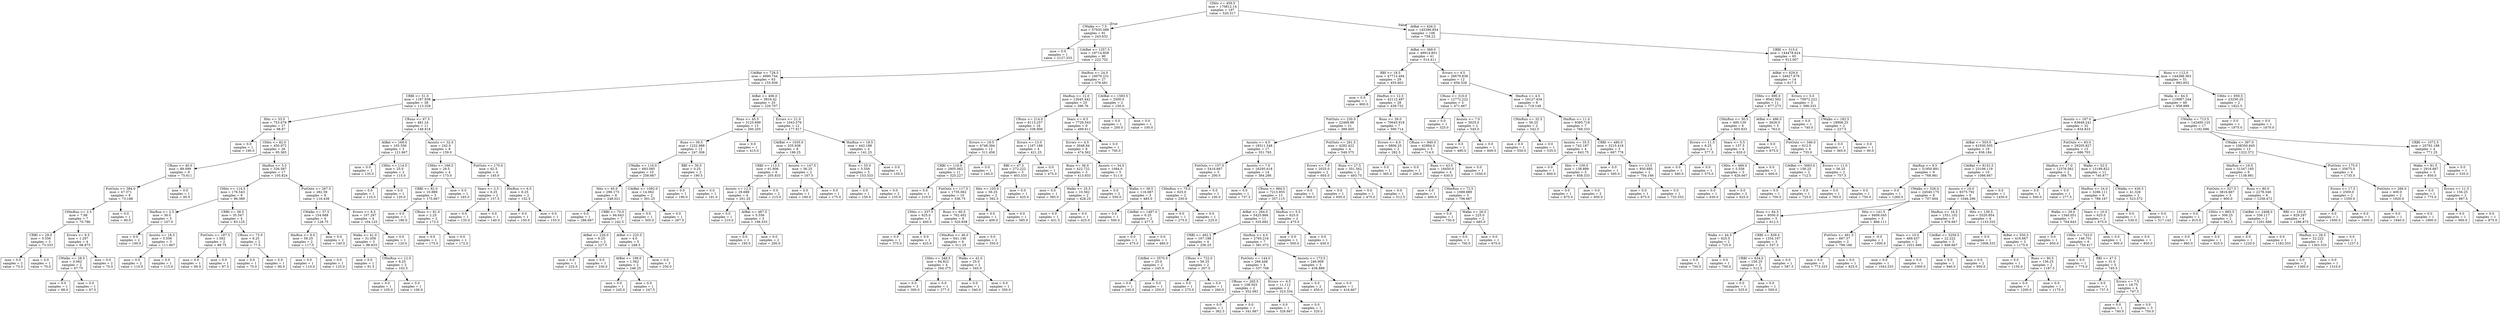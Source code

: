 digraph Tree {
node [shape=box] ;
0 [label="CHits <= 459.5\nmse = 170812.14\nsamples = 197\nvalue = 520.517"] ;
1 [label="CWalks <= 7.5\nmse = 57935.089\nsamples = 91\nvalue = 243.632"] ;
0 -> 1 [labeldistance=2.5, labelangle=45, headlabel="True"] ;
2 [label="mse = 0.0\nsamples = 1\nvalue = 2127.333"] ;
1 -> 2 ;
3 [label="CAtBat <= 1257.5\nmse = 18714.858\nsamples = 90\nvalue = 222.702"] ;
1 -> 3 ;
4 [label="CAtBat <= 728.5\nmse = 4990.744\nsamples = 63\nvalue = 155.939"] ;
3 -> 4 ;
5 [label="CRBI <= 51.0\nmse = 1187.938\nsamples = 38\nvalue = 113.329"] ;
4 -> 5 ;
6 [label="Hits <= 33.5\nmse = 753.678\nsamples = 27\nvalue = 98.87"] ;
5 -> 6 ;
7 [label="mse = 0.0\nsamples = 1\nvalue = 190.0"] ;
6 -> 7 ;
8 [label="CHits <= 82.0\nmse = 450.972\nsamples = 26\nvalue = 95.365"] ;
6 -> 8 ;
9 [label="CRuns <= 40.0\nmse = 89.099\nsamples = 9\nvalue = 75.611"] ;
8 -> 9 ;
10 [label="PutOuts <= 384.0\nmse = 47.371\nsamples = 8\nvalue = 73.188"] ;
9 -> 10 ;
11 [label="CHmRun <= 2.5\nmse = 7.99\nsamples = 7\nvalue = 70.786"] ;
10 -> 11 ;
12 [label="CRBI <= 29.0\nmse = 5.556\nsamples = 3\nvalue = 73.333"] ;
11 -> 12 ;
13 [label="mse = 0.0\nsamples = 2\nvalue = 75.0"] ;
12 -> 13 ;
14 [label="mse = 0.0\nsamples = 1\nvalue = 70.0"] ;
12 -> 14 ;
15 [label="Errors <= 8.5\nmse = 1.297\nsamples = 4\nvalue = 68.875"] ;
11 -> 15 ;
16 [label="CWalks <= 28.5\nmse = 0.062\nsamples = 2\nvalue = 67.75"] ;
15 -> 16 ;
17 [label="mse = 0.0\nsamples = 1\nvalue = 68.0"] ;
16 -> 17 ;
18 [label="mse = 0.0\nsamples = 1\nvalue = 67.5"] ;
16 -> 18 ;
19 [label="mse = 0.0\nsamples = 2\nvalue = 70.0"] ;
15 -> 19 ;
20 [label="mse = 0.0\nsamples = 1\nvalue = 90.0"] ;
10 -> 20 ;
21 [label="mse = 0.0\nsamples = 1\nvalue = 95.0"] ;
9 -> 21 ;
22 [label="HmRun <= 5.5\nmse = 326.587\nsamples = 17\nvalue = 105.824"] ;
8 -> 22 ;
23 [label="CHits <= 114.5\nmse = 176.543\nsamples = 9\nvalue = 96.389"] ;
22 -> 23 ;
24 [label="HmRun <= 2.5\nmse = 36.0\nsamples = 5\nvalue = 107.0"] ;
23 -> 24 ;
25 [label="mse = 0.0\nsamples = 2\nvalue = 100.0"] ;
24 -> 25 ;
26 [label="Assists <= 18.5\nmse = 5.556\nsamples = 3\nvalue = 111.667"] ;
24 -> 26 ;
27 [label="mse = 0.0\nsamples = 2\nvalue = 110.0"] ;
26 -> 27 ;
28 [label="mse = 0.0\nsamples = 1\nvalue = 115.0"] ;
26 -> 28 ;
29 [label="CRBI <= 38.5\nmse = 35.547\nsamples = 4\nvalue = 83.125"] ;
23 -> 29 ;
30 [label="PutOuts <= 187.5\nmse = 1.562\nsamples = 2\nvalue = 88.75"] ;
29 -> 30 ;
31 [label="mse = 0.0\nsamples = 1\nvalue = 90.0"] ;
30 -> 31 ;
32 [label="mse = 0.0\nsamples = 1\nvalue = 87.5"] ;
30 -> 32 ;
33 [label="CRuns <= 73.0\nmse = 6.25\nsamples = 2\nvalue = 77.5"] ;
29 -> 33 ;
34 [label="mse = 0.0\nsamples = 1\nvalue = 75.0"] ;
33 -> 34 ;
35 [label="mse = 0.0\nsamples = 1\nvalue = 80.0"] ;
33 -> 35 ;
36 [label="PutOuts <= 267.5\nmse = 282.59\nsamples = 8\nvalue = 116.438"] ;
22 -> 36 ;
37 [label="CWalks <= 37.5\nmse = 154.688\nsamples = 4\nvalue = 128.75"] ;
36 -> 37 ;
38 [label="HmRun <= 9.0\nmse = 56.25\nsamples = 2\nvalue = 117.5"] ;
37 -> 38 ;
39 [label="mse = 0.0\nsamples = 1\nvalue = 110.0"] ;
38 -> 39 ;
40 [label="mse = 0.0\nsamples = 1\nvalue = 125.0"] ;
38 -> 40 ;
41 [label="mse = 0.0\nsamples = 2\nvalue = 140.0"] ;
37 -> 41 ;
42 [label="Errors <= 8.5\nmse = 107.297\nsamples = 4\nvalue = 104.125"] ;
36 -> 42 ;
43 [label="Walks <= 41.0\nmse = 31.056\nsamples = 3\nvalue = 98.833"] ;
42 -> 43 ;
44 [label="mse = 0.0\nsamples = 1\nvalue = 91.5"] ;
43 -> 44 ;
45 [label="CHmRun <= 12.0\nmse = 6.25\nsamples = 2\nvalue = 102.5"] ;
43 -> 45 ;
46 [label="mse = 0.0\nsamples = 1\nvalue = 105.0"] ;
45 -> 46 ;
47 [label="mse = 0.0\nsamples = 1\nvalue = 100.0"] ;
45 -> 47 ;
48 [label="mse = 0.0\nsamples = 1\nvalue = 120.0"] ;
42 -> 48 ;
49 [label="CRuns <= 67.5\nmse = 481.24\nsamples = 11\nvalue = 148.818"] ;
5 -> 49 ;
50 [label="AtBat <= 169.0\nmse = 105.556\nsamples = 3\nvalue = 121.667"] ;
49 -> 50 ;
51 [label="mse = 0.0\nsamples = 1\nvalue = 135.0"] ;
50 -> 51 ;
52 [label="CHits <= 114.5\nmse = 25.0\nsamples = 2\nvalue = 115.0"] ;
50 -> 52 ;
53 [label="mse = 0.0\nsamples = 1\nvalue = 110.0"] ;
52 -> 53 ;
54 [label="mse = 0.0\nsamples = 1\nvalue = 120.0"] ;
52 -> 54 ;
55 [label="Assists <= 32.0\nmse = 242.0\nsamples = 8\nvalue = 159.0"] ;
49 -> 55 ;
56 [label="CHits <= 166.5\nmse = 29.5\nsamples = 4\nvalue = 173.0"] ;
55 -> 56 ;
57 [label="CRBI <= 82.0\nmse = 10.889\nsamples = 3\nvalue = 175.667"] ;
56 -> 57 ;
58 [label="mse = 0.0\nsamples = 1\nvalue = 180.0"] ;
57 -> 58 ;
59 [label="CRuns <= 81.0\nmse = 2.25\nsamples = 2\nvalue = 173.5"] ;
57 -> 59 ;
60 [label="mse = 0.0\nsamples = 1\nvalue = 175.0"] ;
59 -> 60 ;
61 [label="mse = 0.0\nsamples = 1\nvalue = 172.0"] ;
59 -> 61 ;
62 [label="mse = 0.0\nsamples = 1\nvalue = 165.0"] ;
56 -> 62 ;
63 [label="PutOuts <= 170.0\nmse = 62.5\nsamples = 4\nvalue = 145.0"] ;
55 -> 63 ;
64 [label="Years <= 2.5\nmse = 6.25\nsamples = 2\nvalue = 137.5"] ;
63 -> 64 ;
65 [label="mse = 0.0\nsamples = 1\nvalue = 135.0"] ;
64 -> 65 ;
66 [label="mse = 0.0\nsamples = 1\nvalue = 140.0"] ;
64 -> 66 ;
67 [label="HmRun <= 6.5\nmse = 6.25\nsamples = 2\nvalue = 152.5"] ;
63 -> 67 ;
68 [label="mse = 0.0\nsamples = 1\nvalue = 150.0"] ;
67 -> 68 ;
69 [label="mse = 0.0\nsamples = 1\nvalue = 155.0"] ;
67 -> 69 ;
70 [label="AtBat <= 406.0\nmse = 3816.42\nsamples = 25\nvalue = 220.707"] ;
4 -> 70 ;
71 [label="Runs <= 45.5\nmse = 3125.699\nsamples = 13\nvalue = 260.205"] ;
70 -> 71 ;
72 [label="Runs <= 39.5\nmse = 1222.988\nsamples = 12\nvalue = 247.306"] ;
71 -> 72 ;
73 [label="CWalks <= 116.0\nmse = 693.085\nsamples = 10\nvalue = 258.667"] ;
72 -> 73 ;
74 [label="Hits <= 45.0\nmse = 296.173\nsamples = 8\nvalue = 248.021"] ;
73 -> 74 ;
75 [label="mse = 0.0\nsamples = 1\nvalue = 286.667"] ;
74 -> 75 ;
76 [label="CRBI <= 70.0\nmse = 94.643\nsamples = 7\nvalue = 242.5"] ;
74 -> 76 ;
77 [label="AtBat <= 226.0\nmse = 6.25\nsamples = 2\nvalue = 227.5"] ;
76 -> 77 ;
78 [label="mse = 0.0\nsamples = 1\nvalue = 225.0"] ;
77 -> 78 ;
79 [label="mse = 0.0\nsamples = 1\nvalue = 230.0"] ;
77 -> 79 ;
80 [label="AtBat <= 225.5\nmse = 4.0\nsamples = 5\nvalue = 248.5"] ;
76 -> 80 ;
81 [label="AtBat <= 199.0\nmse = 1.562\nsamples = 2\nvalue = 246.25"] ;
80 -> 81 ;
82 [label="mse = 0.0\nsamples = 1\nvalue = 245.0"] ;
81 -> 82 ;
83 [label="mse = 0.0\nsamples = 1\nvalue = 247.5"] ;
81 -> 83 ;
84 [label="mse = 0.0\nsamples = 3\nvalue = 250.0"] ;
80 -> 84 ;
85 [label="CAtBat <= 1092.0\nmse = 14.062\nsamples = 2\nvalue = 301.25"] ;
73 -> 85 ;
86 [label="mse = 0.0\nsamples = 1\nvalue = 305.0"] ;
85 -> 86 ;
87 [label="mse = 0.0\nsamples = 1\nvalue = 297.5"] ;
85 -> 87 ;
88 [label="RBI <= 30.5\nmse = 0.25\nsamples = 2\nvalue = 190.5"] ;
72 -> 88 ;
89 [label="mse = 0.0\nsamples = 1\nvalue = 190.0"] ;
88 -> 89 ;
90 [label="mse = 0.0\nsamples = 1\nvalue = 191.0"] ;
88 -> 90 ;
91 [label="mse = 0.0\nsamples = 1\nvalue = 415.0"] ;
71 -> 91 ;
92 [label="Errors <= 21.0\nmse = 1043.576\nsamples = 12\nvalue = 177.917"] ;
70 -> 92 ;
93 [label="CAtBat <= 1035.0\nmse = 335.938\nsamples = 8\nvalue = 196.25"] ;
92 -> 93 ;
94 [label="CRBI <= 113.5\nmse = 61.806\nsamples = 6\nvalue = 205.833"] ;
93 -> 94 ;
95 [label="Assists <= 12.5\nmse = 29.688\nsamples = 4\nvalue = 201.25"] ;
94 -> 95 ;
96 [label="mse = 0.0\nsamples = 1\nvalue = 210.0"] ;
95 -> 96 ;
97 [label="AtBat <= 487.5\nmse = 5.556\nsamples = 3\nvalue = 198.333"] ;
95 -> 97 ;
98 [label="mse = 0.0\nsamples = 1\nvalue = 195.0"] ;
97 -> 98 ;
99 [label="mse = 0.0\nsamples = 2\nvalue = 200.0"] ;
97 -> 99 ;
100 [label="mse = 0.0\nsamples = 2\nvalue = 215.0"] ;
94 -> 100 ;
101 [label="Assists <= 147.5\nmse = 56.25\nsamples = 2\nvalue = 167.5"] ;
93 -> 101 ;
102 [label="mse = 0.0\nsamples = 1\nvalue = 160.0"] ;
101 -> 102 ;
103 [label="mse = 0.0\nsamples = 1\nvalue = 175.0"] ;
101 -> 103 ;
104 [label="HmRun <= 18.5\nmse = 442.188\nsamples = 4\nvalue = 141.25"] ;
92 -> 104 ;
105 [label="Runs <= 55.0\nmse = 5.556\nsamples = 3\nvalue = 153.333"] ;
104 -> 105 ;
106 [label="mse = 0.0\nsamples = 1\nvalue = 150.0"] ;
105 -> 106 ;
107 [label="mse = 0.0\nsamples = 2\nvalue = 155.0"] ;
105 -> 107 ;
108 [label="mse = 0.0\nsamples = 1\nvalue = 105.0"] ;
104 -> 108 ;
109 [label="HmRun <= 24.0\nmse = 16070.231\nsamples = 27\nvalue = 378.481"] ;
3 -> 109 ;
110 [label="HmRun <= 12.0\nmse = 12645.442\nsamples = 25\nvalue = 396.76"] ;
109 -> 110 ;
111 [label="CRuns <= 214.0\nmse = 6113.257\nsamples = 16\nvalue = 338.906"] ;
110 -> 111 ;
112 [label="Errors <= 18.5\nmse = 4748.394\nsamples = 12\nvalue = 311.458"] ;
111 -> 112 ;
113 [label="CRBI <= 116.0\nmse = 2905.062\nsamples = 11\nvalue = 325.227"] ;
112 -> 113 ;
114 [label="mse = 0.0\nsamples = 1\nvalue = 210.0"] ;
113 -> 114 ;
115 [label="PutOuts <= 117.5\nmse = 1735.062\nsamples = 10\nvalue = 336.75"] ;
113 -> 115 ;
116 [label="CHits <= 337.5\nmse = 625.0\nsamples = 2\nvalue = 400.0"] ;
115 -> 116 ;
117 [label="mse = 0.0\nsamples = 1\nvalue = 375.0"] ;
116 -> 117 ;
118 [label="mse = 0.0\nsamples = 1\nvalue = 425.0"] ;
116 -> 118 ;
119 [label="Runs <= 60.5\nmse = 762.402\nsamples = 8\nvalue = 320.938"] ;
115 -> 119 ;
120 [label="CHmRun <= 46.0\nmse = 641.146\nsamples = 6\nvalue = 311.25"] ;
119 -> 120 ;
121 [label="CHits <= 349.5\nmse = 94.922\nsamples = 4\nvalue = 294.375"] ;
120 -> 121 ;
122 [label="mse = 0.0\nsamples = 3\nvalue = 300.0"] ;
121 -> 122 ;
123 [label="mse = 0.0\nsamples = 1\nvalue = 277.5"] ;
121 -> 123 ;
124 [label="Walks <= 42.0\nmse = 25.0\nsamples = 2\nvalue = 345.0"] ;
120 -> 124 ;
125 [label="mse = 0.0\nsamples = 1\nvalue = 340.0"] ;
124 -> 125 ;
126 [label="mse = 0.0\nsamples = 1\nvalue = 350.0"] ;
124 -> 126 ;
127 [label="mse = 0.0\nsamples = 2\nvalue = 350.0"] ;
119 -> 127 ;
128 [label="mse = 0.0\nsamples = 1\nvalue = 160.0"] ;
112 -> 128 ;
129 [label="Errors <= 13.0\nmse = 1167.188\nsamples = 4\nvalue = 421.25"] ;
111 -> 129 ;
130 [label="RBI <= 47.5\nmse = 272.222\nsamples = 3\nvalue = 403.333"] ;
129 -> 130 ;
131 [label="Hits <= 105.0\nmse = 56.25\nsamples = 2\nvalue = 392.5"] ;
130 -> 131 ;
132 [label="mse = 0.0\nsamples = 1\nvalue = 400.0"] ;
131 -> 132 ;
133 [label="mse = 0.0\nsamples = 1\nvalue = 385.0"] ;
131 -> 133 ;
134 [label="mse = 0.0\nsamples = 1\nvalue = 425.0"] ;
130 -> 134 ;
135 [label="mse = 0.0\nsamples = 1\nvalue = 475.0"] ;
129 -> 135 ;
136 [label="Years <= 6.5\nmse = 7729.543\nsamples = 9\nvalue = 499.611"] ;
110 -> 136 ;
137 [label="Errors <= 4.5\nmse = 3048.84\nsamples = 8\nvalue = 474.562"] ;
136 -> 137 ;
138 [label="Runs <= 36.0\nmse = 422.722\nsamples = 3\nvalue = 413.833"] ;
137 -> 138 ;
139 [label="mse = 0.0\nsamples = 1\nvalue = 385.0"] ;
138 -> 139 ;
140 [label="Walks <= 25.5\nmse = 10.562\nsamples = 2\nvalue = 428.25"] ;
138 -> 140 ;
141 [label="mse = 0.0\nsamples = 1\nvalue = 431.5"] ;
140 -> 141 ;
142 [label="mse = 0.0\nsamples = 1\nvalue = 425.0"] ;
140 -> 142 ;
143 [label="Assists <= 34.0\nmse = 1084.0\nsamples = 5\nvalue = 511.0"] ;
137 -> 143 ;
144 [label="mse = 0.0\nsamples = 2\nvalue = 550.0"] ;
143 -> 144 ;
145 [label="Walks <= 38.5\nmse = 116.667\nsamples = 3\nvalue = 485.0"] ;
143 -> 145 ;
146 [label="mse = 0.0\nsamples = 1\nvalue = 500.0"] ;
145 -> 146 ;
147 [label="CAtBat <= 1487.0\nmse = 6.25\nsamples = 2\nvalue = 477.5"] ;
145 -> 147 ;
148 [label="mse = 0.0\nsamples = 1\nvalue = 475.0"] ;
147 -> 148 ;
149 [label="mse = 0.0\nsamples = 1\nvalue = 480.0"] ;
147 -> 149 ;
150 [label="mse = 0.0\nsamples = 1\nvalue = 700.0"] ;
136 -> 150 ;
151 [label="CAtBat <= 1593.5\nmse = 2500.0\nsamples = 2\nvalue = 150.0"] ;
109 -> 151 ;
152 [label="mse = 0.0\nsamples = 1\nvalue = 200.0"] ;
151 -> 152 ;
153 [label="mse = 0.0\nsamples = 1\nvalue = 100.0"] ;
151 -> 153 ;
154 [label="AtBat <= 426.5\nmse = 145396.854\nsamples = 106\nvalue = 758.22"] ;
0 -> 154 [labeldistance=2.5, labelangle=-45, headlabel="False"] ;
155 [label="AtBat <= 369.0\nmse = 49914.801\nsamples = 41\nvalue = 514.411"] ;
154 -> 155 ;
156 [label="RBI <= 18.5\nmse = 47713.494\nsamples = 29\nvalue = 455.603"] ;
155 -> 156 ;
157 [label="mse = 0.0\nsamples = 1\nvalue = 900.0"] ;
156 -> 157 ;
158 [label="HmRun <= 12.5\nmse = 42112.497\nsamples = 28\nvalue = 439.732"] ;
156 -> 158 ;
159 [label="PutOuts <= 230.0\nmse = 22469.98\nsamples = 21\nvalue = 389.405"] ;
158 -> 159 ;
160 [label="Assists <= 4.5\nmse = 19311.348\nsamples = 17\nvalue = 351.765"] ;
159 -> 160 ;
161 [label="PutOuts <= 157.0\nmse = 5416.667\nsamples = 3\nvalue = 200.0"] ;
160 -> 161 ;
162 [label="CHmRun <= 75.0\nmse = 625.0\nsamples = 2\nvalue = 250.0"] ;
161 -> 162 ;
163 [label="mse = 0.0\nsamples = 1\nvalue = 275.0"] ;
162 -> 163 ;
164 [label="mse = 0.0\nsamples = 1\nvalue = 225.0"] ;
162 -> 164 ;
165 [label="mse = 0.0\nsamples = 1\nvalue = 100.0"] ;
161 -> 165 ;
166 [label="Assists <= 7.0\nmse = 16295.618\nsamples = 14\nvalue = 384.286"] ;
160 -> 166 ;
167 [label="mse = 0.0\nsamples = 1\nvalue = 737.5"] ;
166 -> 167 ;
168 [label="CRuns <= 984.5\nmse = 7213.955\nsamples = 13\nvalue = 357.115"] ;
166 -> 168 ;
169 [label="AtBat <= 264.0\nmse = 5425.866\nsamples = 11\nvalue = 335.682"] ;
168 -> 169 ;
170 [label="CRBI <= 492.5\nmse = 167.188\nsamples = 4\nvalue = 256.25"] ;
169 -> 170 ;
171 [label="CAtBat <= 3570.5\nmse = 25.0\nsamples = 2\nvalue = 245.0"] ;
170 -> 171 ;
172 [label="mse = 0.0\nsamples = 1\nvalue = 240.0"] ;
171 -> 172 ;
173 [label="mse = 0.0\nsamples = 1\nvalue = 250.0"] ;
171 -> 173 ;
174 [label="CRuns <= 722.0\nmse = 56.25\nsamples = 2\nvalue = 267.5"] ;
170 -> 174 ;
175 [label="mse = 0.0\nsamples = 1\nvalue = 275.0"] ;
174 -> 175 ;
176 [label="mse = 0.0\nsamples = 1\nvalue = 260.0"] ;
174 -> 176 ;
177 [label="HmRun <= 4.0\nmse = 2765.216\nsamples = 7\nvalue = 381.072"] ;
169 -> 177 ;
178 [label="PutOuts <= 144.0\nmse = 266.448\nsamples = 4\nvalue = 337.708"] ;
177 -> 178 ;
179 [label="CRuns <= 265.5\nmse = 108.503\nsamples = 2\nvalue = 352.083"] ;
178 -> 179 ;
180 [label="mse = 0.0\nsamples = 1\nvalue = 362.5"] ;
179 -> 180 ;
181 [label="mse = 0.0\nsamples = 1\nvalue = 341.667"] ;
179 -> 181 ;
182 [label="Errors <= 6.5\nmse = 11.112\nsamples = 2\nvalue = 323.334"] ;
178 -> 182 ;
183 [label="mse = 0.0\nsamples = 1\nvalue = 326.667"] ;
182 -> 183 ;
184 [label="mse = 0.0\nsamples = 1\nvalue = 320.0"] ;
182 -> 184 ;
185 [label="Assists <= 173.5\nmse = 246.909\nsamples = 3\nvalue = 438.889"] ;
177 -> 185 ;
186 [label="mse = 0.0\nsamples = 2\nvalue = 450.0"] ;
185 -> 186 ;
187 [label="mse = 0.0\nsamples = 1\nvalue = 416.667"] ;
185 -> 187 ;
188 [label="HmRun <= 5.5\nmse = 625.0\nsamples = 2\nvalue = 475.0"] ;
168 -> 188 ;
189 [label="mse = 0.0\nsamples = 1\nvalue = 500.0"] ;
188 -> 189 ;
190 [label="mse = 0.0\nsamples = 1\nvalue = 450.0"] ;
188 -> 190 ;
191 [label="PutOuts <= 281.5\nmse = 4282.422\nsamples = 4\nvalue = 549.375"] ;
159 -> 191 ;
192 [label="Errors <= 7.0\nmse = 2025.0\nsamples = 2\nvalue = 605.0"] ;
191 -> 192 ;
193 [label="mse = 0.0\nsamples = 1\nvalue = 560.0"] ;
192 -> 193 ;
194 [label="mse = 0.0\nsamples = 1\nvalue = 650.0"] ;
192 -> 194 ;
195 [label="Runs <= 27.5\nmse = 351.562\nsamples = 2\nvalue = 493.75"] ;
191 -> 195 ;
196 [label="mse = 0.0\nsamples = 1\nvalue = 475.0"] ;
195 -> 196 ;
197 [label="mse = 0.0\nsamples = 1\nvalue = 512.5"] ;
195 -> 197 ;
198 [label="Runs <= 39.0\nmse = 70645.918\nsamples = 7\nvalue = 590.714"] ;
158 -> 198 ;
199 [label="Errors <= 8.0\nmse = 6806.25\nsamples = 2\nvalue = 282.5"] ;
198 -> 199 ;
200 [label="mse = 0.0\nsamples = 1\nvalue = 365.0"] ;
199 -> 200 ;
201 [label="mse = 0.0\nsamples = 1\nvalue = 200.0"] ;
199 -> 201 ;
202 [label="CRuns <= 940.0\nmse = 42984.0\nsamples = 5\nvalue = 714.0"] ;
198 -> 202 ;
203 [label="Runs <= 43.5\nmse = 18450.0\nsamples = 4\nvalue = 630.0"] ;
202 -> 203 ;
204 [label="mse = 0.0\nsamples = 1\nvalue = 400.0"] ;
203 -> 204 ;
205 [label="CHmRun <= 72.5\nmse = 1088.889\nsamples = 3\nvalue = 706.667"] ;
203 -> 205 ;
206 [label="mse = 0.0\nsamples = 1\nvalue = 750.0"] ;
205 -> 206 ;
207 [label="Walks <= 26.5\nmse = 225.0\nsamples = 2\nvalue = 685.0"] ;
205 -> 207 ;
208 [label="mse = 0.0\nsamples = 1\nvalue = 700.0"] ;
207 -> 208 ;
209 [label="mse = 0.0\nsamples = 1\nvalue = 670.0"] ;
207 -> 209 ;
210 [label="mse = 0.0\nsamples = 1\nvalue = 1050.0"] ;
202 -> 210 ;
211 [label="Errors <= 4.5\nmse = 26679.838\nsamples = 12\nvalue = 656.528"] ;
155 -> 211 ;
212 [label="CRuns <= 310.0\nmse = 12772.222\nsamples = 3\nvalue = 471.667"] ;
211 -> 212 ;
213 [label="mse = 0.0\nsamples = 1\nvalue = 325.0"] ;
212 -> 213 ;
214 [label="Assists <= 7.0\nmse = 3025.0\nsamples = 2\nvalue = 545.0"] ;
212 -> 214 ;
215 [label="mse = 0.0\nsamples = 1\nvalue = 490.0"] ;
214 -> 215 ;
216 [label="mse = 0.0\nsamples = 1\nvalue = 600.0"] ;
214 -> 216 ;
217 [label="HmRun <= 4.5\nmse = 16127.434\nsamples = 9\nvalue = 718.148"] ;
211 -> 217 ;
218 [label="CHmRun <= 32.5\nmse = 56.25\nsamples = 2\nvalue = 542.5"] ;
217 -> 218 ;
219 [label="mse = 0.0\nsamples = 1\nvalue = 550.0"] ;
218 -> 219 ;
220 [label="mse = 0.0\nsamples = 1\nvalue = 535.0"] ;
218 -> 220 ;
221 [label="HmRun <= 11.0\nmse = 9385.718\nsamples = 7\nvalue = 768.333"] ;
217 -> 221 ;
222 [label="Assists <= 35.5\nmse = 742.187\nsamples = 4\nvalue = 843.75"] ;
221 -> 222 ;
223 [label="mse = 0.0\nsamples = 1\nvalue = 800.0"] ;
222 -> 223 ;
224 [label="Hits <= 100.0\nmse = 138.889\nsamples = 3\nvalue = 858.333"] ;
222 -> 224 ;
225 [label="mse = 0.0\nsamples = 1\nvalue = 875.0"] ;
224 -> 225 ;
226 [label="mse = 0.0\nsamples = 2\nvalue = 850.0"] ;
224 -> 226 ;
227 [label="CRBI <= 480.0\nmse = 3215.418\nsamples = 3\nvalue = 667.778"] ;
221 -> 227 ;
228 [label="mse = 0.0\nsamples = 1\nvalue = 595.0"] ;
227 -> 228 ;
229 [label="Years <= 13.5\nmse = 850.685\nsamples = 2\nvalue = 704.166"] ;
227 -> 229 ;
230 [label="mse = 0.0\nsamples = 1\nvalue = 675.0"] ;
229 -> 230 ;
231 [label="mse = 0.0\nsamples = 1\nvalue = 733.333"] ;
229 -> 231 ;
232 [label="CRBI <= 315.0\nmse = 144478.624\nsamples = 65\nvalue = 912.007"] ;
154 -> 232 ;
233 [label="AtBat <= 629.0\nmse = 34627.679\nsamples = 14\nvalue = 617.5"] ;
232 -> 233 ;
234 [label="CHits <= 690.0\nmse = 8042.562\nsamples = 11\nvalue = 677.273"] ;
233 -> 234 ;
235 [label="CHmRun <= 30.5\nmse = 495.139\nsamples = 6\nvalue = 605.833"] ;
234 -> 235 ;
236 [label="Errors <= 11.5\nmse = 6.25\nsamples = 2\nvalue = 577.5"] ;
235 -> 236 ;
237 [label="mse = 0.0\nsamples = 1\nvalue = 580.0"] ;
236 -> 237 ;
238 [label="mse = 0.0\nsamples = 1\nvalue = 575.0"] ;
236 -> 238 ;
239 [label="Years <= 5.5\nmse = 137.5\nsamples = 4\nvalue = 620.0"] ;
235 -> 239 ;
240 [label="CHits <= 466.0\nmse = 5.556\nsamples = 3\nvalue = 626.667"] ;
239 -> 240 ;
241 [label="mse = 0.0\nsamples = 1\nvalue = 630.0"] ;
240 -> 241 ;
242 [label="mse = 0.0\nsamples = 2\nvalue = 625.0"] ;
240 -> 242 ;
243 [label="mse = 0.0\nsamples = 1\nvalue = 600.0"] ;
239 -> 243 ;
244 [label="AtBat <= 496.5\nmse = 3626.0\nsamples = 5\nvalue = 763.0"] ;
234 -> 244 ;
245 [label="mse = 0.0\nsamples = 1\nvalue = 875.0"] ;
244 -> 245 ;
246 [label="PutOuts <= 346.0\nmse = 612.5\nsamples = 4\nvalue = 735.0"] ;
244 -> 246 ;
247 [label="CAtBat <= 3063.0\nmse = 156.25\nsamples = 2\nvalue = 712.5"] ;
246 -> 247 ;
248 [label="mse = 0.0\nsamples = 1\nvalue = 700.0"] ;
247 -> 248 ;
249 [label="mse = 0.0\nsamples = 1\nvalue = 725.0"] ;
247 -> 249 ;
250 [label="Errors <= 11.0\nmse = 56.25\nsamples = 2\nvalue = 757.5"] ;
246 -> 250 ;
251 [label="mse = 0.0\nsamples = 1\nvalue = 765.0"] ;
250 -> 251 ;
252 [label="mse = 0.0\nsamples = 1\nvalue = 750.0"] ;
250 -> 252 ;
253 [label="Errors <= 5.0\nmse = 70972.222\nsamples = 3\nvalue = 398.333"] ;
233 -> 253 ;
254 [label="mse = 0.0\nsamples = 1\nvalue = 740.0"] ;
253 -> 254 ;
255 [label="CWalks <= 182.5\nmse = 18906.25\nsamples = 2\nvalue = 227.5"] ;
253 -> 255 ;
256 [label="mse = 0.0\nsamples = 1\nvalue = 365.0"] ;
255 -> 256 ;
257 [label="mse = 0.0\nsamples = 1\nvalue = 90.0"] ;
255 -> 257 ;
258 [label="Runs <= 112.0\nmse = 144288.363\nsamples = 51\nvalue = 992.852"] ;
232 -> 258 ;
259 [label="Walks <= 64.5\nmse = 119987.244\nsamples = 49\nvalue = 958.989"] ;
258 -> 259 ;
260 [label="Assists <= 187.0\nmse = 63649.241\nsamples = 32\nvalue = 834.833"] ;
259 -> 260 ;
261 [label="AtBat <= 503.0\nmse = 61930.505\nsamples = 19\nvalue = 936.184"] ;
260 -> 261 ;
262 [label="HmRun <= 9.5\nmse = 51950.891\nsamples = 9\nvalue = 768.981"] ;
261 -> 262 ;
263 [label="mse = 0.0\nsamples = 1\nvalue = 1260.0"] ;
262 -> 263 ;
264 [label="CWalks <= 526.0\nmse = 24540.175\nsamples = 8\nvalue = 707.604"] ;
262 -> 264 ;
265 [label="Runs <= 64.5\nmse = 9500.0\nsamples = 5\nvalue = 612.5"] ;
264 -> 265 ;
266 [label="Walks <= 44.5\nmse = 625.0\nsamples = 2\nvalue = 725.0"] ;
265 -> 266 ;
267 [label="mse = 0.0\nsamples = 1\nvalue = 750.0"] ;
266 -> 267 ;
268 [label="mse = 0.0\nsamples = 1\nvalue = 700.0"] ;
266 -> 268 ;
269 [label="CRBI <= 839.0\nmse = 1354.167\nsamples = 3\nvalue = 537.5"] ;
265 -> 269 ;
270 [label="CRBI <= 634.0\nmse = 156.25\nsamples = 2\nvalue = 512.5"] ;
269 -> 270 ;
271 [label="mse = 0.0\nsamples = 1\nvalue = 525.0"] ;
270 -> 271 ;
272 [label="mse = 0.0\nsamples = 1\nvalue = 500.0"] ;
270 -> 272 ;
273 [label="mse = 0.0\nsamples = 1\nvalue = 587.5"] ;
269 -> 273 ;
274 [label="Hits <= 141.5\nmse = 9408.045\nsamples = 3\nvalue = 866.111"] ;
264 -> 274 ;
275 [label="PutOuts <= 461.5\nmse = 667.37\nsamples = 2\nvalue = 799.166"] ;
274 -> 275 ;
276 [label="mse = 0.0\nsamples = 1\nvalue = 773.333"] ;
275 -> 276 ;
277 [label="mse = 0.0\nsamples = 1\nvalue = 825.0"] ;
275 -> 277 ;
278 [label="mse = -0.0\nsamples = 1\nvalue = 1000.0"] ;
274 -> 278 ;
279 [label="CAtBat <= 8152.5\nmse = 23106.119\nsamples = 10\nvalue = 1086.667"] ;
261 -> 279 ;
280 [label="Assists <= 16.0\nmse = 9375.792\nsamples = 9\nvalue = 1046.296"] ;
279 -> 280 ;
281 [label="HmRun <= 16.5\nmse = 1551.102\nsamples = 5\nvalue = 976.667"] ;
280 -> 281 ;
282 [label="Years <= 10.0\nmse = 469.437\nsamples = 2\nvalue = 1021.666"] ;
281 -> 282 ;
283 [label="mse = 0.0\nsamples = 1\nvalue = 1043.333"] ;
282 -> 283 ;
284 [label="mse = 0.0\nsamples = 1\nvalue = 1000.0"] ;
282 -> 284 ;
285 [label="CAtBat <= 3259.5\nmse = 22.222\nsamples = 3\nvalue = 946.667"] ;
281 -> 285 ;
286 [label="mse = 0.0\nsamples = 1\nvalue = 940.0"] ;
285 -> 286 ;
287 [label="mse = 0.0\nsamples = 2\nvalue = 950.0"] ;
285 -> 287 ;
288 [label="Hits <= 139.5\nmse = 5520.854\nsamples = 4\nvalue = 1133.333"] ;
280 -> 288 ;
289 [label="mse = 0.0\nsamples = 1\nvalue = 1008.333"] ;
288 -> 289 ;
290 [label="AtBat <= 550.5\nmse = 416.667\nsamples = 3\nvalue = 1175.0"] ;
288 -> 290 ;
291 [label="mse = 0.0\nsamples = 1\nvalue = 1150.0"] ;
290 -> 291 ;
292 [label="Runs <= 90.5\nmse = 156.25\nsamples = 2\nvalue = 1187.5"] ;
290 -> 292 ;
293 [label="mse = 0.0\nsamples = 1\nvalue = 1200.0"] ;
292 -> 293 ;
294 [label="mse = 0.0\nsamples = 1\nvalue = 1175.0"] ;
292 -> 294 ;
295 [label="mse = 0.0\nsamples = 1\nvalue = 1450.0"] ;
279 -> 295 ;
296 [label="PutOuts <= 93.0\nmse = 29205.827\nsamples = 13\nvalue = 686.703"] ;
260 -> 296 ;
297 [label="HmRun <= 17.0\nmse = 12376.562\nsamples = 2\nvalue = 388.75"] ;
296 -> 297 ;
298 [label="mse = 0.0\nsamples = 1\nvalue = 500.0"] ;
297 -> 298 ;
299 [label="mse = 0.0\nsamples = 1\nvalue = 277.5"] ;
297 -> 299 ;
300 [label="Walks <= 52.5\nmse = 13189.822\nsamples = 11\nvalue = 740.877"] ;
296 -> 300 ;
301 [label="HmRun <= 24.0\nmse = 3286.111\nsamples = 9\nvalue = 789.167"] ;
300 -> 301 ;
302 [label="Walks <= 29.0\nmse = 1340.051\nsamples = 7\nvalue = 764.643"] ;
301 -> 302 ;
303 [label="mse = 0.0\nsamples = 1\nvalue = 850.0"] ;
302 -> 303 ;
304 [label="CHits <= 743.0\nmse = 146.701\nsamples = 6\nvalue = 750.417"] ;
302 -> 304 ;
305 [label="mse = 0.0\nsamples = 1\nvalue = 775.0"] ;
304 -> 305 ;
306 [label="RBI <= 47.5\nmse = 31.0\nsamples = 5\nvalue = 745.5"] ;
304 -> 306 ;
307 [label="mse = 0.0\nsamples = 1\nvalue = 737.5"] ;
306 -> 307 ;
308 [label="Errors <= 7.5\nmse = 18.75\nsamples = 4\nvalue = 747.5"] ;
306 -> 308 ;
309 [label="mse = 0.0\nsamples = 1\nvalue = 740.0"] ;
308 -> 309 ;
310 [label="mse = 0.0\nsamples = 3\nvalue = 750.0"] ;
308 -> 310 ;
311 [label="Years <= 10.0\nmse = 625.0\nsamples = 2\nvalue = 875.0"] ;
301 -> 311 ;
312 [label="mse = 0.0\nsamples = 1\nvalue = 900.0"] ;
311 -> 312 ;
313 [label="mse = 0.0\nsamples = 1\nvalue = 850.0"] ;
311 -> 313 ;
314 [label="CWalks <= 430.5\nmse = 41.326\nsamples = 2\nvalue = 523.572"] ;
300 -> 314 ;
315 [label="mse = 0.0\nsamples = 1\nvalue = 530.0"] ;
314 -> 315 ;
316 [label="mse = 0.0\nsamples = 1\nvalue = 517.143"] ;
314 -> 316 ;
317 [label="CWalks <= 713.5\nmse = 142400.125\nsamples = 17\nvalue = 1192.696"] ;
259 -> 317 ;
318 [label="CWalks <= 397.0\nmse = 108350.845\nsamples = 13\nvalue = 1322.372"] ;
317 -> 318 ;
319 [label="HmRun <= 16.0\nmse = 31347.185\nsamples = 9\nvalue = 1138.981"] ;
318 -> 319 ;
320 [label="PutOuts <= 327.5\nmse = 3816.667\nsamples = 3\nvalue = 900.0"] ;
319 -> 320 ;
321 [label="mse = 0.0\nsamples = 1\nvalue = 815.0"] ;
320 -> 321 ;
322 [label="CHits <= 865.5\nmse = 306.25\nsamples = 2\nvalue = 942.5"] ;
320 -> 322 ;
323 [label="mse = 0.0\nsamples = 1\nvalue = 960.0"] ;
322 -> 323 ;
324 [label="mse = 0.0\nsamples = 1\nvalue = 925.0"] ;
322 -> 324 ;
325 [label="Runs <= 80.0\nmse = 2278.346\nsamples = 6\nvalue = 1258.472"] ;
319 -> 325 ;
326 [label="CAtBat <= 2408.0\nmse = 336.117\nsamples = 2\nvalue = 1201.666"] ;
325 -> 326 ;
327 [label="mse = 0.0\nsamples = 1\nvalue = 1220.0"] ;
326 -> 327 ;
328 [label="mse = 0.0\nsamples = 1\nvalue = 1183.333"] ;
326 -> 328 ;
329 [label="RBI <= 103.0\nmse = 829.297\nsamples = 4\nvalue = 1286.875"] ;
325 -> 329 ;
330 [label="HmRun <= 28.5\nmse = 22.222\nsamples = 3\nvalue = 1303.333"] ;
329 -> 330 ;
331 [label="mse = 0.0\nsamples = 2\nvalue = 1300.0"] ;
330 -> 331 ;
332 [label="mse = 0.0\nsamples = 1\nvalue = 1310.0"] ;
330 -> 332 ;
333 [label="mse = 0.0\nsamples = 1\nvalue = 1237.5"] ;
329 -> 333 ;
334 [label="PutOuts <= 175.0\nmse = 35675.0\nsamples = 4\nvalue = 1735.0"] ;
318 -> 334 ;
335 [label="Errors <= 17.5\nmse = 2500.0\nsamples = 2\nvalue = 1550.0"] ;
334 -> 335 ;
336 [label="mse = 0.0\nsamples = 1\nvalue = 1500.0"] ;
335 -> 336 ;
337 [label="mse = 0.0\nsamples = 1\nvalue = 1600.0"] ;
335 -> 337 ;
338 [label="PutOuts <= 266.0\nmse = 400.0\nsamples = 2\nvalue = 1920.0"] ;
334 -> 338 ;
339 [label="mse = 0.0\nsamples = 1\nvalue = 1940.0"] ;
338 -> 339 ;
340 [label="mse = 0.0\nsamples = 1\nvalue = 1900.0"] ;
338 -> 340 ;
341 [label="CRBI <= 1072.5\nmse = 20792.188\nsamples = 4\nvalue = 771.25"] ;
317 -> 341 ;
342 [label="Walks <= 81.5\nmse = 2916.667\nsamples = 3\nvalue = 850.0"] ;
341 -> 342 ;
343 [label="mse = 0.0\nsamples = 1\nvalue = 775.0"] ;
342 -> 343 ;
344 [label="Errors <= 11.5\nmse = 156.25\nsamples = 2\nvalue = 887.5"] ;
342 -> 344 ;
345 [label="mse = 0.0\nsamples = 1\nvalue = 900.0"] ;
344 -> 345 ;
346 [label="mse = 0.0\nsamples = 1\nvalue = 875.0"] ;
344 -> 346 ;
347 [label="mse = 0.0\nsamples = 1\nvalue = 535.0"] ;
341 -> 347 ;
348 [label="CHits <= 959.5\nmse = 23256.25\nsamples = 2\nvalue = 1822.5"] ;
258 -> 348 ;
349 [label="mse = 0.0\nsamples = 1\nvalue = 1975.0"] ;
348 -> 349 ;
350 [label="mse = 0.0\nsamples = 1\nvalue = 1670.0"] ;
348 -> 350 ;
}